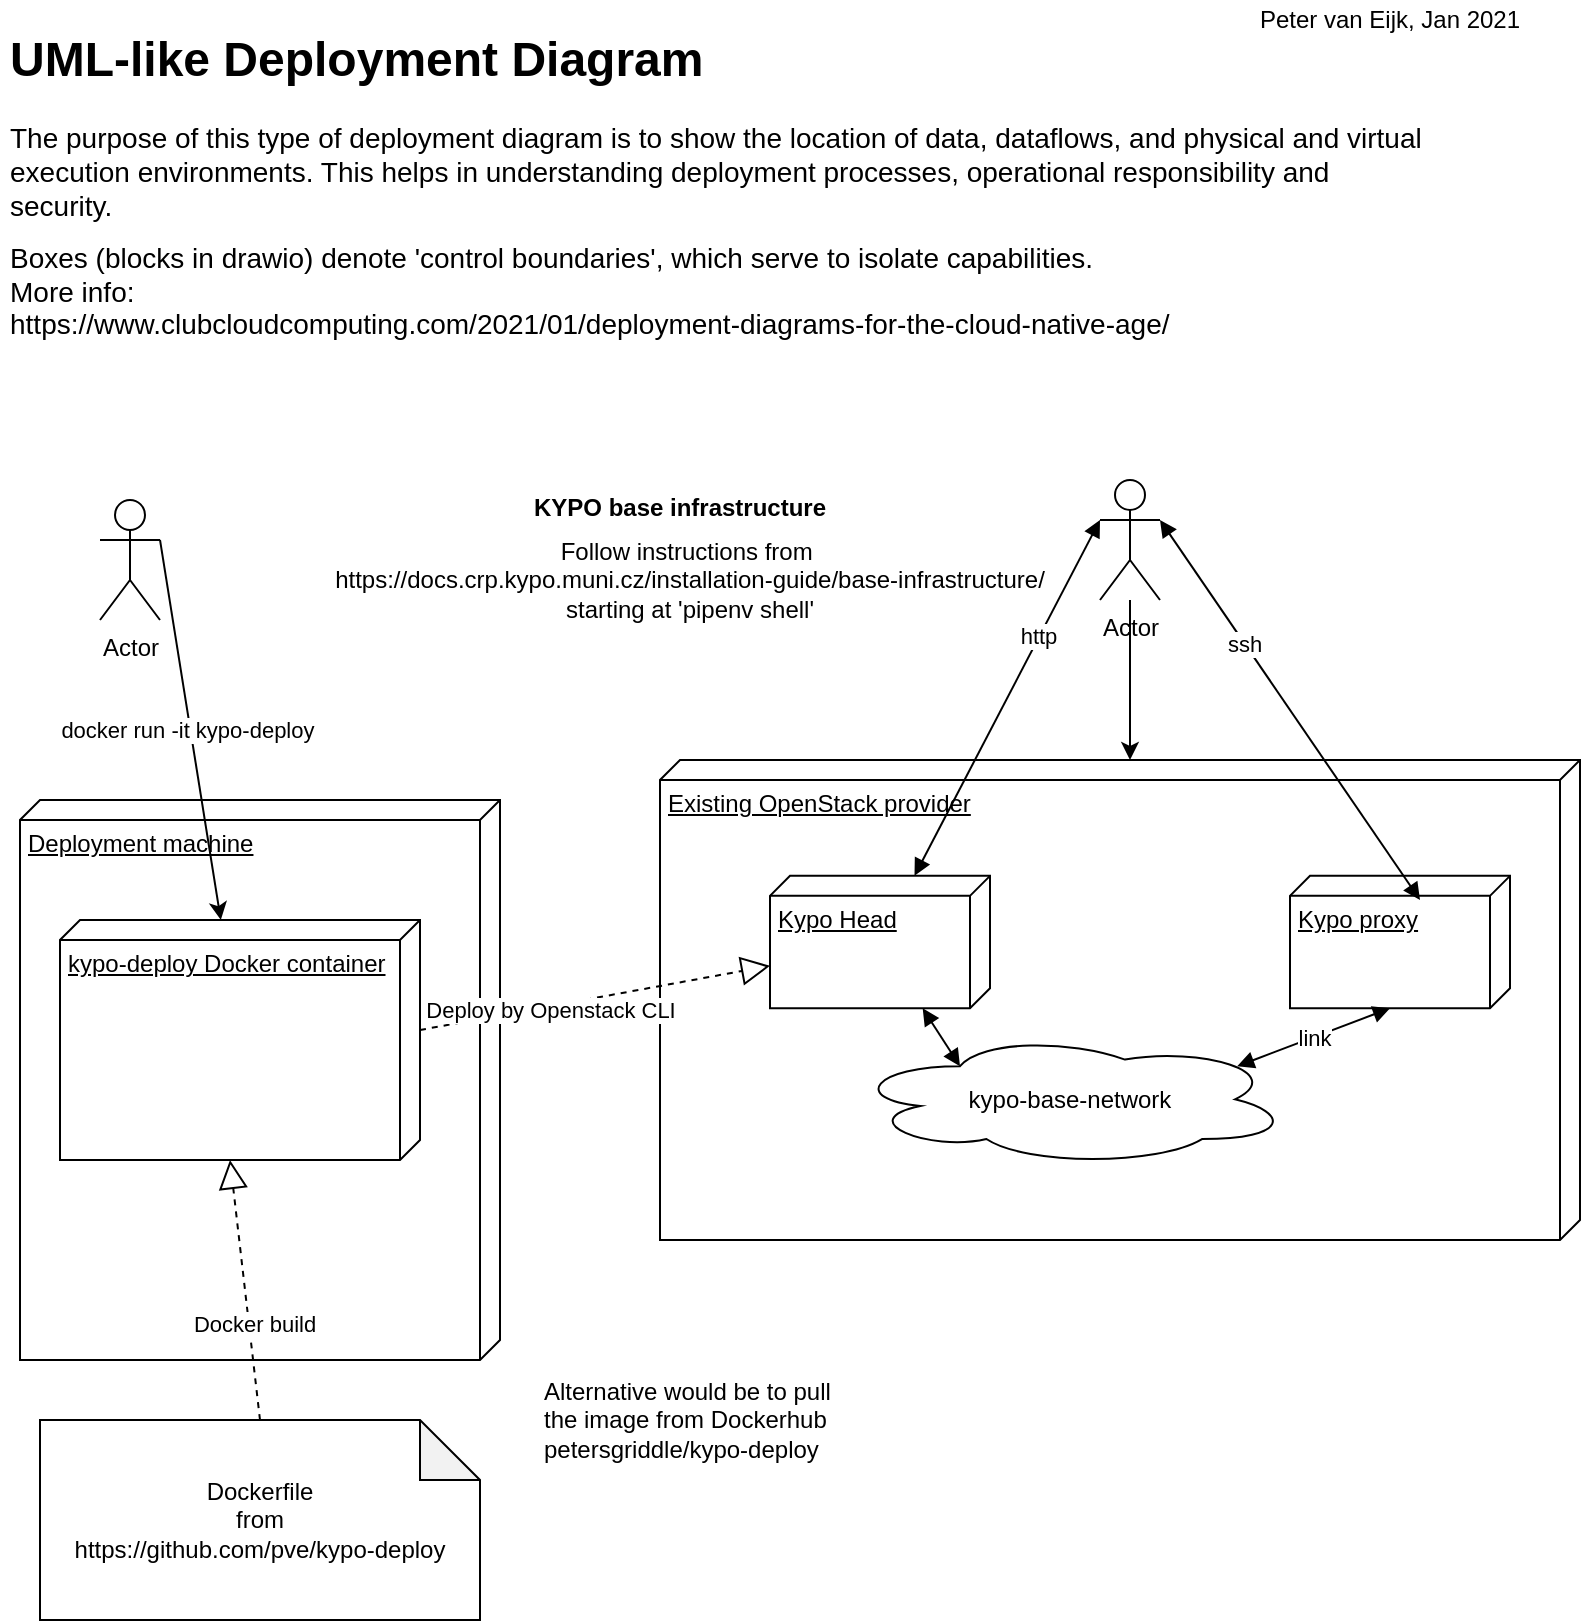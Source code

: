 <mxfile version="14.1.8" type="device"><diagram id="yI5cDVWJzKcHDVoIRGyF" name="Page-1"><mxGraphModel dx="1106" dy="1003" grid="1" gridSize="10" guides="1" tooltips="1" connect="1" arrows="1" fold="1" page="1" pageScale="1" pageWidth="827" pageHeight="1169" math="0" shadow="0"><root><mxCell id="0"/><mxCell id="1" parent="0"/><mxCell id="istnay6Ef0Y4OoztzUdi-28" value="Deployment machine" style="verticalAlign=top;align=left;spacingTop=8;spacingLeft=2;spacingRight=12;shape=cube;size=10;direction=south;fontStyle=4;html=1;" parent="1" vertex="1"><mxGeometry x="30" y="410" width="240" height="280" as="geometry"/></mxCell><mxCell id="istnay6Ef0Y4OoztzUdi-29" value="" style="group" parent="1" vertex="1" connectable="0"><mxGeometry x="350" y="390" width="460" height="240" as="geometry"/></mxCell><mxCell id="istnay6Ef0Y4OoztzUdi-22" value="Existing OpenStack provider" style="verticalAlign=top;align=left;spacingTop=8;spacingLeft=2;spacingRight=12;shape=cube;size=10;direction=south;fontStyle=4;html=1;" parent="istnay6Ef0Y4OoztzUdi-29" vertex="1"><mxGeometry width="460" height="240" as="geometry"/></mxCell><mxCell id="istnay6Ef0Y4OoztzUdi-23" value="Kypo Head" style="verticalAlign=top;align=left;spacingTop=8;spacingLeft=2;spacingRight=12;shape=cube;size=10;direction=south;fontStyle=4;html=1;" parent="istnay6Ef0Y4OoztzUdi-29" vertex="1"><mxGeometry x="55" y="57.931" width="110" height="66.207" as="geometry"/></mxCell><mxCell id="istnay6Ef0Y4OoztzUdi-24" value="Kypo proxy" style="verticalAlign=top;align=left;spacingTop=8;spacingLeft=2;spacingRight=12;shape=cube;size=10;direction=south;fontStyle=4;html=1;" parent="istnay6Ef0Y4OoztzUdi-29" vertex="1"><mxGeometry x="315" y="57.931" width="110" height="66.207" as="geometry"/></mxCell><mxCell id="istnay6Ef0Y4OoztzUdi-25" value="kypo-base-network" style="ellipse;shape=cloud;whiteSpace=wrap;html=1;" parent="istnay6Ef0Y4OoztzUdi-29" vertex="1"><mxGeometry x="95" y="136.552" width="220" height="66.207" as="geometry"/></mxCell><mxCell id="istnay6Ef0Y4OoztzUdi-26" value="" style="endArrow=block;startArrow=block;endFill=1;startFill=1;html=1;entryX=0.25;entryY=0.25;entryDx=0;entryDy=0;entryPerimeter=0;" parent="istnay6Ef0Y4OoztzUdi-29" source="istnay6Ef0Y4OoztzUdi-23" target="istnay6Ef0Y4OoztzUdi-25" edge="1"><mxGeometry width="160" relative="1" as="geometry"><mxPoint x="175" y="115.862" as="sourcePoint"/><mxPoint x="335" y="115.862" as="targetPoint"/></mxGeometry></mxCell><mxCell id="istnay6Ef0Y4OoztzUdi-27" value="link" style="endArrow=block;startArrow=block;endFill=1;startFill=1;html=1;entryX=0.88;entryY=0.25;entryDx=0;entryDy=0;entryPerimeter=0;exitX=0;exitY=0;exitDx=66.207;exitDy=60;exitPerimeter=0;" parent="istnay6Ef0Y4OoztzUdi-29" source="istnay6Ef0Y4OoztzUdi-24" target="istnay6Ef0Y4OoztzUdi-25" edge="1"><mxGeometry width="160" relative="1" as="geometry"><mxPoint x="160" y="132.414" as="sourcePoint"/><mxPoint x="195" y="161.379" as="targetPoint"/></mxGeometry></mxCell><mxCell id="istnay6Ef0Y4OoztzUdi-1" value="&lt;p style=&quot;line-height: 100%&quot;&gt;&lt;/p&gt;&lt;h1&gt;&lt;span&gt;UML-like Deployment Diagram&lt;/span&gt;&lt;/h1&gt;&lt;h1 style=&quot;font-size: 14px&quot;&gt;&lt;font style=&quot;font-size: 14px&quot;&gt;&lt;span style=&quot;font-weight: normal&quot;&gt;The purpose of this type of deployment diagram is to show the location of data, dataflows, and physical and virtual execution environments. This helps in understanding deployment processes, operational responsibility and security.&lt;/span&gt;&lt;br&gt;&lt;/font&gt;&lt;/h1&gt;&lt;div style=&quot;font-size: 14px&quot;&gt;&lt;span style=&quot;font-weight: normal&quot;&gt;&lt;font style=&quot;font-size: 14px&quot;&gt;Boxes (blocks in drawio) denote 'control boundaries', which serve to isolate capabilities.&lt;/font&gt;&lt;/span&gt;&lt;/div&gt;&lt;div style=&quot;font-size: 14px&quot;&gt;&lt;span style=&quot;font-weight: normal&quot;&gt;&lt;font style=&quot;font-size: 14px&quot;&gt;More info:&lt;/font&gt;&lt;/span&gt;&lt;/div&gt;&lt;font style=&quot;font-size: 14px&quot;&gt;https://www.clubcloudcomputing.com/2021/01/deployment-diagrams-for-the-cloud-native-age/&lt;/font&gt;&lt;div style=&quot;font-size: 14px&quot;&gt;&lt;span style=&quot;font-weight: normal&quot;&gt;&lt;font style=&quot;font-size: 14px&quot;&gt;&amp;nbsp;&lt;/font&gt;&lt;/span&gt;&lt;/div&gt;&lt;p&gt;&lt;/p&gt;" style="text;html=1;strokeColor=none;fillColor=none;spacing=5;spacingTop=-20;whiteSpace=wrap;overflow=hidden;rounded=0;" parent="1" vertex="1"><mxGeometry x="20" y="20" width="720" height="180" as="geometry"/></mxCell><mxCell id="AFL1V_ucSMJ5ZtwtTfuI-1" value="" style="edgeStyle=orthogonalEdgeStyle;rounded=0;orthogonalLoop=1;jettySize=auto;html=1;entryX=0;entryY=0;entryDx=0;entryDy=225;entryPerimeter=0;" edge="1" parent="1" source="istnay6Ef0Y4OoztzUdi-6" target="istnay6Ef0Y4OoztzUdi-22"><mxGeometry relative="1" as="geometry"/></mxCell><mxCell id="istnay6Ef0Y4OoztzUdi-6" value="Actor" style="shape=umlActor;verticalLabelPosition=bottom;verticalAlign=top;html=1;" parent="1" vertex="1"><mxGeometry x="570" y="250" width="30" height="60" as="geometry"/></mxCell><mxCell id="istnay6Ef0Y4OoztzUdi-10" value="KYPO base infrastructure" style="text;align=center;fontStyle=1;verticalAlign=middle;spacingLeft=3;spacingRight=3;strokeColor=none;rotatable=0;points=[[0,0.5],[1,0.5]];portConstraint=eastwest;" parent="1" vertex="1"><mxGeometry x="320" y="250" width="80" height="26" as="geometry"/></mxCell><mxCell id="istnay6Ef0Y4OoztzUdi-17" value="" style="endArrow=block;startArrow=block;endFill=1;startFill=1;html=1;entryX=0;entryY=0.333;entryDx=0;entryDy=0;entryPerimeter=0;" parent="1" source="istnay6Ef0Y4OoztzUdi-23" target="istnay6Ef0Y4OoztzUdi-6" edge="1"><mxGeometry width="160" relative="1" as="geometry"><mxPoint x="190" y="-30" as="sourcePoint"/><mxPoint x="350" y="-30" as="targetPoint"/></mxGeometry></mxCell><mxCell id="istnay6Ef0Y4OoztzUdi-19" value="http" style="edgeLabel;html=1;align=center;verticalAlign=middle;resizable=0;points=[];" parent="istnay6Ef0Y4OoztzUdi-17" vertex="1" connectable="0"><mxGeometry x="0.351" y="1" relative="1" as="geometry"><mxPoint as="offset"/></mxGeometry></mxCell><mxCell id="istnay6Ef0Y4OoztzUdi-20" value="" style="endArrow=block;startArrow=block;endFill=1;startFill=1;html=1;entryX=1;entryY=0.333;entryDx=0;entryDy=0;entryPerimeter=0;exitX=0.182;exitY=0.409;exitDx=0;exitDy=0;exitPerimeter=0;" parent="1" source="istnay6Ef0Y4OoztzUdi-24" target="istnay6Ef0Y4OoztzUdi-6" edge="1"><mxGeometry width="160" relative="1" as="geometry"><mxPoint x="292.143" y="100" as="sourcePoint"/><mxPoint x="365" y="-70" as="targetPoint"/></mxGeometry></mxCell><mxCell id="istnay6Ef0Y4OoztzUdi-21" value="ssh" style="edgeLabel;html=1;align=center;verticalAlign=middle;resizable=0;points=[];" parent="istnay6Ef0Y4OoztzUdi-20" vertex="1" connectable="0"><mxGeometry x="0.351" y="1" relative="1" as="geometry"><mxPoint as="offset"/></mxGeometry></mxCell><mxCell id="istnay6Ef0Y4OoztzUdi-30" value="" style="endArrow=block;dashed=1;endFill=0;endSize=12;html=1;entryX=0;entryY=0;entryDx=45;entryDy=110;entryPerimeter=0;exitX=0;exitY=0;exitDx=55;exitDy=0;exitPerimeter=0;" parent="1" target="istnay6Ef0Y4OoztzUdi-23" edge="1" source="AFL1V_ucSMJ5ZtwtTfuI-7"><mxGeometry width="160" relative="1" as="geometry"><mxPoint x="190" y="469.5" as="sourcePoint"/><mxPoint x="350" y="469.5" as="targetPoint"/></mxGeometry></mxCell><mxCell id="istnay6Ef0Y4OoztzUdi-31" value="Deploy by Openstack CLI" style="edgeLabel;html=1;align=center;verticalAlign=middle;resizable=0;points=[];" parent="istnay6Ef0Y4OoztzUdi-30" vertex="1" connectable="0"><mxGeometry x="-0.262" y="-2" relative="1" as="geometry"><mxPoint as="offset"/></mxGeometry></mxCell><mxCell id="istnay6Ef0Y4OoztzUdi-32" value="Peter van Eijk, Jan 2021" style="text;html=1;strokeColor=none;fillColor=none;align=center;verticalAlign=middle;whiteSpace=wrap;rounded=0;" parent="1" vertex="1"><mxGeometry x="640" y="10" width="150" height="20" as="geometry"/></mxCell><mxCell id="AFL1V_ucSMJ5ZtwtTfuI-7" value="kypo-deploy Docker container" style="verticalAlign=top;align=left;spacingTop=8;spacingLeft=2;spacingRight=12;shape=cube;size=10;direction=south;fontStyle=4;html=1;" vertex="1" parent="1"><mxGeometry x="50" y="470" width="180" height="120" as="geometry"/></mxCell><mxCell id="AFL1V_ucSMJ5ZtwtTfuI-8" value="Actor" style="shape=umlActor;verticalLabelPosition=bottom;verticalAlign=top;html=1;" vertex="1" parent="1"><mxGeometry x="70" y="260" width="30" height="60" as="geometry"/></mxCell><mxCell id="AFL1V_ucSMJ5ZtwtTfuI-9" value="Dockerfile&lt;br&gt;from&lt;br&gt;https://github.com/pve/kypo-deploy" style="shape=note;whiteSpace=wrap;html=1;backgroundOutline=1;darkOpacity=0.05;" vertex="1" parent="1"><mxGeometry x="40" y="720" width="220" height="100" as="geometry"/></mxCell><mxCell id="AFL1V_ucSMJ5ZtwtTfuI-10" value="Follow instructions from&amp;nbsp;&lt;br&gt;&lt;span style=&quot;background-color: rgb(255 , 255 , 255)&quot;&gt;https://docs.crp.kypo.muni.cz/installation-guide/base-infrastructure/&lt;br&gt;starting at 'pipenv shell'&lt;br&gt;&lt;/span&gt;" style="text;html=1;strokeColor=none;fillColor=none;align=center;verticalAlign=middle;whiteSpace=wrap;rounded=0;" vertex="1" parent="1"><mxGeometry x="140" y="260" width="450" height="80" as="geometry"/></mxCell><mxCell id="AFL1V_ucSMJ5ZtwtTfuI-12" value="" style="endArrow=block;dashed=1;endFill=0;endSize=12;html=1;entryX=0;entryY=0;entryDx=120;entryDy=95;entryPerimeter=0;exitX=0.5;exitY=0;exitDx=0;exitDy=0;exitPerimeter=0;" edge="1" parent="1" source="AFL1V_ucSMJ5ZtwtTfuI-9" target="AFL1V_ucSMJ5ZtwtTfuI-7"><mxGeometry width="160" relative="1" as="geometry"><mxPoint x="280" y="750" as="sourcePoint"/><mxPoint x="455" y="717.931" as="targetPoint"/></mxGeometry></mxCell><mxCell id="AFL1V_ucSMJ5ZtwtTfuI-13" value="Docker build" style="edgeLabel;html=1;align=center;verticalAlign=middle;resizable=0;points=[];" vertex="1" connectable="0" parent="AFL1V_ucSMJ5ZtwtTfuI-12"><mxGeometry x="-0.262" y="-2" relative="1" as="geometry"><mxPoint as="offset"/></mxGeometry></mxCell><mxCell id="AFL1V_ucSMJ5ZtwtTfuI-14" value="docker run -it kypo-deploy&amp;nbsp;" style="endArrow=classic;html=1;exitX=1;exitY=0.333;exitDx=0;exitDy=0;exitPerimeter=0;" edge="1" parent="1" source="AFL1V_ucSMJ5ZtwtTfuI-8" target="AFL1V_ucSMJ5ZtwtTfuI-7"><mxGeometry width="50" height="50" relative="1" as="geometry"><mxPoint x="140" y="340" as="sourcePoint"/><mxPoint x="440" y="450" as="targetPoint"/></mxGeometry></mxCell><mxCell id="AFL1V_ucSMJ5ZtwtTfuI-17" value="Alternative would be to pull the image from Dockerhub&lt;br&gt;petersgriddle/kypo-deploy" style="text;html=1;strokeColor=none;fillColor=none;align=left;verticalAlign=middle;whiteSpace=wrap;rounded=0;" vertex="1" parent="1"><mxGeometry x="290" y="710" width="150" height="20" as="geometry"/></mxCell></root></mxGraphModel></diagram></mxfile>